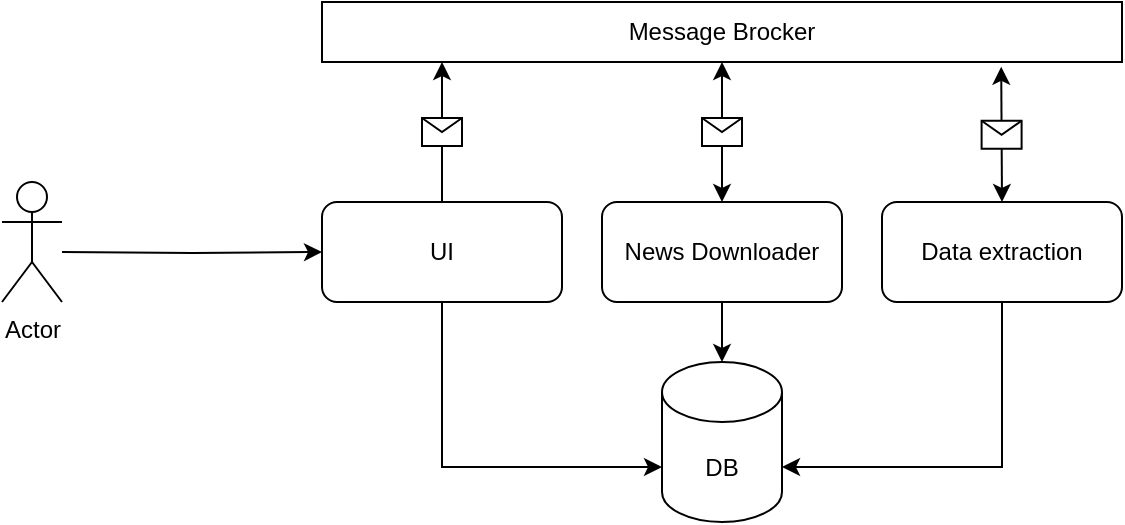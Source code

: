 <mxfile version="20.8.10" type="device"><diagram name="Page-1" id="1d20k7UG5_TWYmZdshOh"><mxGraphModel dx="1126" dy="801" grid="1" gridSize="10" guides="1" tooltips="1" connect="1" arrows="1" fold="1" page="1" pageScale="1" pageWidth="850" pageHeight="1100" math="0" shadow="0"><root><mxCell id="0"/><mxCell id="1" parent="0"/><mxCell id="K4x_FHPOCmdNYqUtjd2O-26" style="edgeStyle=orthogonalEdgeStyle;rounded=0;orthogonalLoop=1;jettySize=auto;html=1;startArrow=none;startFill=0;" edge="1" parent="1" target="K4x_FHPOCmdNYqUtjd2O-2"><mxGeometry relative="1" as="geometry"><mxPoint x="110" y="215" as="sourcePoint"/></mxGeometry></mxCell><mxCell id="K4x_FHPOCmdNYqUtjd2O-1" value="Actor" style="shape=umlActor;verticalLabelPosition=bottom;verticalAlign=top;html=1;outlineConnect=0;" vertex="1" parent="1"><mxGeometry x="80" y="180" width="30" height="60" as="geometry"/></mxCell><mxCell id="K4x_FHPOCmdNYqUtjd2O-4" style="edgeStyle=orthogonalEdgeStyle;rounded=0;orthogonalLoop=1;jettySize=auto;html=1;entryX=0;entryY=0;entryDx=0;entryDy=52.5;entryPerimeter=0;exitX=0.5;exitY=1;exitDx=0;exitDy=0;" edge="1" parent="1" source="K4x_FHPOCmdNYqUtjd2O-2" target="K4x_FHPOCmdNYqUtjd2O-3"><mxGeometry relative="1" as="geometry"/></mxCell><mxCell id="K4x_FHPOCmdNYqUtjd2O-2" value="UI" style="rounded=1;whiteSpace=wrap;html=1;" vertex="1" parent="1"><mxGeometry x="240" y="190" width="120" height="50" as="geometry"/></mxCell><mxCell id="K4x_FHPOCmdNYqUtjd2O-3" value="DB" style="shape=cylinder3;whiteSpace=wrap;html=1;boundedLbl=1;backgroundOutline=1;size=15;" vertex="1" parent="1"><mxGeometry x="410" y="270" width="60" height="80" as="geometry"/></mxCell><mxCell id="K4x_FHPOCmdNYqUtjd2O-5" value="Message Brocker" style="rounded=0;whiteSpace=wrap;html=1;" vertex="1" parent="1"><mxGeometry x="240" y="90" width="400" height="30" as="geometry"/></mxCell><mxCell id="K4x_FHPOCmdNYqUtjd2O-9" value="" style="endArrow=classic;html=1;rounded=0;exitX=0.5;exitY=0;exitDx=0;exitDy=0;" edge="1" parent="1" source="K4x_FHPOCmdNYqUtjd2O-2"><mxGeometry relative="1" as="geometry"><mxPoint x="370" y="410" as="sourcePoint"/><mxPoint x="300" y="120" as="targetPoint"/></mxGeometry></mxCell><mxCell id="K4x_FHPOCmdNYqUtjd2O-10" value="" style="shape=message;html=1;outlineConnect=0;" vertex="1" parent="K4x_FHPOCmdNYqUtjd2O-9"><mxGeometry width="20" height="14" relative="1" as="geometry"><mxPoint x="-10" y="-7" as="offset"/></mxGeometry></mxCell><mxCell id="K4x_FHPOCmdNYqUtjd2O-22" value="" style="edgeStyle=orthogonalEdgeStyle;rounded=0;orthogonalLoop=1;jettySize=auto;html=1;" edge="1" parent="1" source="K4x_FHPOCmdNYqUtjd2O-11" target="K4x_FHPOCmdNYqUtjd2O-3"><mxGeometry relative="1" as="geometry"/></mxCell><mxCell id="K4x_FHPOCmdNYqUtjd2O-11" value="News Downloader" style="rounded=1;whiteSpace=wrap;html=1;" vertex="1" parent="1"><mxGeometry x="380" y="190" width="120" height="50" as="geometry"/></mxCell><mxCell id="K4x_FHPOCmdNYqUtjd2O-12" value="" style="endArrow=classic;html=1;rounded=0;exitX=0.5;exitY=1;exitDx=0;exitDy=0;entryX=0.5;entryY=0;entryDx=0;entryDy=0;startArrow=classic;startFill=1;" edge="1" parent="1" source="K4x_FHPOCmdNYqUtjd2O-5" target="K4x_FHPOCmdNYqUtjd2O-11"><mxGeometry relative="1" as="geometry"><mxPoint x="370" y="410" as="sourcePoint"/><mxPoint x="470" y="410" as="targetPoint"/></mxGeometry></mxCell><mxCell id="K4x_FHPOCmdNYqUtjd2O-13" value="" style="shape=message;html=1;outlineConnect=0;" vertex="1" parent="K4x_FHPOCmdNYqUtjd2O-12"><mxGeometry width="20" height="14" relative="1" as="geometry"><mxPoint x="-10" y="-7" as="offset"/></mxGeometry></mxCell><mxCell id="K4x_FHPOCmdNYqUtjd2O-27" style="edgeStyle=orthogonalEdgeStyle;rounded=0;orthogonalLoop=1;jettySize=auto;html=1;entryX=1;entryY=0;entryDx=0;entryDy=52.5;entryPerimeter=0;startArrow=none;startFill=0;exitX=0.5;exitY=1;exitDx=0;exitDy=0;" edge="1" parent="1" source="K4x_FHPOCmdNYqUtjd2O-16" target="K4x_FHPOCmdNYqUtjd2O-3"><mxGeometry relative="1" as="geometry"/></mxCell><mxCell id="K4x_FHPOCmdNYqUtjd2O-16" value="Data extraction" style="rounded=1;whiteSpace=wrap;html=1;" vertex="1" parent="1"><mxGeometry x="520" y="190" width="120" height="50" as="geometry"/></mxCell><mxCell id="K4x_FHPOCmdNYqUtjd2O-17" value="" style="endArrow=classic;html=1;rounded=0;exitX=0.849;exitY=1.08;exitDx=0;exitDy=0;exitPerimeter=0;entryX=0.5;entryY=0;entryDx=0;entryDy=0;startArrow=classic;startFill=1;" edge="1" parent="1" source="K4x_FHPOCmdNYqUtjd2O-5" target="K4x_FHPOCmdNYqUtjd2O-16"><mxGeometry relative="1" as="geometry"><mxPoint x="370" y="410" as="sourcePoint"/><mxPoint x="470" y="410" as="targetPoint"/></mxGeometry></mxCell><mxCell id="K4x_FHPOCmdNYqUtjd2O-18" value="" style="shape=message;html=1;outlineConnect=0;" vertex="1" parent="K4x_FHPOCmdNYqUtjd2O-17"><mxGeometry width="20" height="14" relative="1" as="geometry"><mxPoint x="-10" y="-7" as="offset"/></mxGeometry></mxCell></root></mxGraphModel></diagram></mxfile>